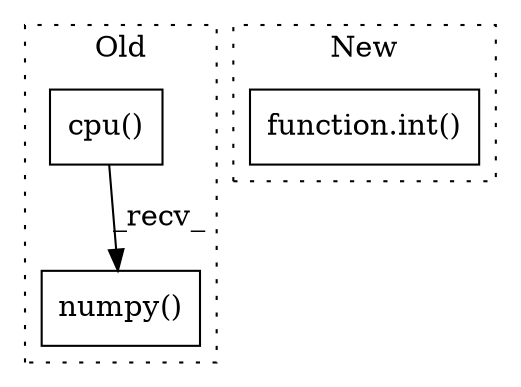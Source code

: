 digraph G {
subgraph cluster0 {
1 [label="numpy()" a="75" s="17437" l="29" shape="box"];
3 [label="cpu()" a="75" s="17437" l="21" shape="box"];
label = "Old";
style="dotted";
}
subgraph cluster1 {
2 [label="function.int()" a="75" s="17866,17885" l="4,1" shape="box"];
label = "New";
style="dotted";
}
3 -> 1 [label="_recv_"];
}